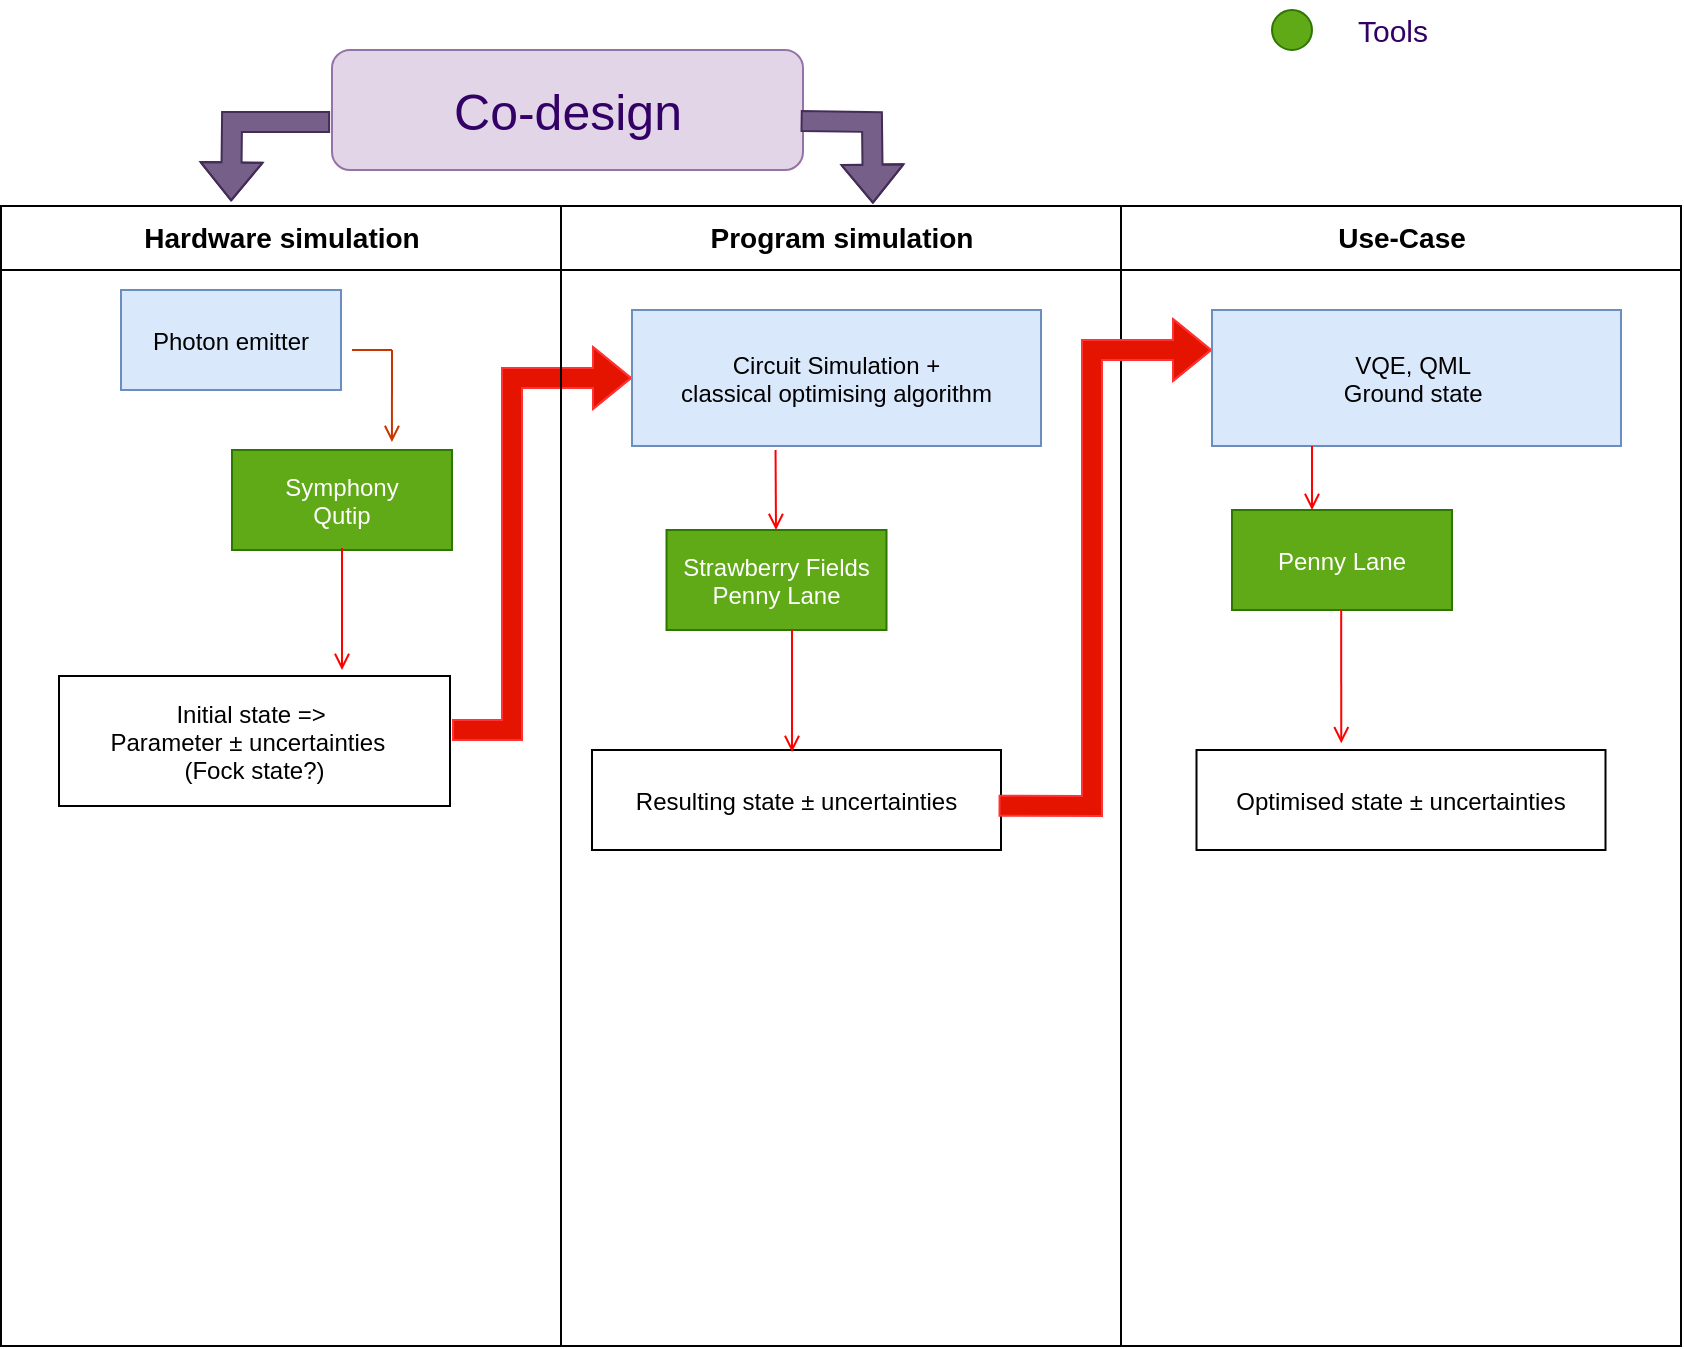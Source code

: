 <mxfile version="20.2.7" type="github" pages="2">
  <diagram name="Page-1" id="e7e014a7-5840-1c2e-5031-d8a46d1fe8dd">
    <mxGraphModel dx="1314" dy="720" grid="1" gridSize="10" guides="1" tooltips="1" connect="1" arrows="1" fold="1" page="1" pageScale="1" pageWidth="1169" pageHeight="826" background="none" math="0" shadow="0">
      <root>
        <mxCell id="0" />
        <mxCell id="1" parent="0" />
        <mxCell id="2" value="Hardware simulation" style="swimlane;whiteSpace=wrap;startSize=32;fontSize=14;" parent="1" vertex="1">
          <mxGeometry x="164.5" y="128" width="280" height="570" as="geometry" />
        </mxCell>
        <mxCell id="7" value="Photon emitter" style="fillColor=#dae8fc;strokeColor=#6c8ebf;" parent="2" vertex="1">
          <mxGeometry x="60" y="42" width="110" height="50" as="geometry" />
        </mxCell>
        <mxCell id="8" value="Symphony&#xa;Qutip" style="fillColor=#60a917;fontColor=#ffffff;strokeColor=#2D7600;" parent="2" vertex="1">
          <mxGeometry x="115.5" y="122" width="110" height="50" as="geometry" />
        </mxCell>
        <mxCell id="9" value="" style="endArrow=open;strokeColor=#C73500;endFill=1;rounded=0;entryX=0.727;entryY=-0.08;entryDx=0;entryDy=0;entryPerimeter=0;fillColor=#fa6800;" parent="2" target="8" edge="1">
          <mxGeometry relative="1" as="geometry">
            <mxPoint x="195.5" y="72" as="sourcePoint" />
            <mxPoint x="195.5" y="112" as="targetPoint" />
          </mxGeometry>
        </mxCell>
        <mxCell id="10" value="Initial state =&gt; &#xa;Parameter ± uncertainties  &#xa;(Fock state?)" style="" parent="2" vertex="1">
          <mxGeometry x="29" y="235" width="195.5" height="65" as="geometry" />
        </mxCell>
        <mxCell id="11" value="" style="endArrow=open;strokeColor=#FF0000;endFill=1;rounded=0;exitX=0.5;exitY=0.98;exitDx=0;exitDy=0;exitPerimeter=0;" parent="2" source="8" edge="1">
          <mxGeometry relative="1" as="geometry">
            <mxPoint x="170.5" y="232" as="targetPoint" />
          </mxGeometry>
        </mxCell>
        <mxCell id="yrNayHVButm88U-MHqYs-51" value="" style="shape=flexArrow;endArrow=classic;html=1;rounded=0;fontSize=15;fontColor=#330066;fillColor=#e51400;strokeColor=#FF3333;" parent="2" edge="1">
          <mxGeometry width="50" height="50" relative="1" as="geometry">
            <mxPoint x="225.5" y="262" as="sourcePoint" />
            <mxPoint x="315.5" y="86" as="targetPoint" />
            <Array as="points">
              <mxPoint x="255.5" y="262" />
              <mxPoint x="255.5" y="86" />
            </Array>
          </mxGeometry>
        </mxCell>
        <mxCell id="3" value="Program simulation" style="swimlane;whiteSpace=wrap;startSize=32;fontSize=14;" parent="1" vertex="1">
          <mxGeometry x="444.5" y="128" width="280" height="570" as="geometry" />
        </mxCell>
        <mxCell id="yrNayHVButm88U-MHqYs-52" value="Circuit Simulation + &#xa;classical optimising algorithm" style="fillColor=#dae8fc;strokeColor=#6c8ebf;" parent="3" vertex="1">
          <mxGeometry x="35.5" y="52" width="204.5" height="68" as="geometry" />
        </mxCell>
        <mxCell id="yrNayHVButm88U-MHqYs-53" value="" style="endArrow=open;strokeColor=#FF0000;endFill=1;rounded=0;exitX=0.5;exitY=0.98;exitDx=0;exitDy=0;exitPerimeter=0;" parent="3" edge="1">
          <mxGeometry relative="1" as="geometry">
            <mxPoint x="107.27" y="122" as="sourcePoint" />
            <mxPoint x="107.5" y="162" as="targetPoint" />
          </mxGeometry>
        </mxCell>
        <mxCell id="yrNayHVButm88U-MHqYs-54" value="Strawberry Fields&#xa;Penny Lane" style="fillColor=#60a917;fontColor=#ffffff;strokeColor=#2D7600;" parent="3" vertex="1">
          <mxGeometry x="52.75" y="162" width="110" height="50" as="geometry" />
        </mxCell>
        <mxCell id="yrNayHVButm88U-MHqYs-55" value="Resulting state ± uncertainties" style="" parent="3" vertex="1">
          <mxGeometry x="15.5" y="272" width="204.5" height="50" as="geometry" />
        </mxCell>
        <mxCell id="yrNayHVButm88U-MHqYs-56" value="" style="endArrow=open;strokeColor=#FF0000;endFill=1;rounded=0;exitX=0.5;exitY=0.98;exitDx=0;exitDy=0;exitPerimeter=0;" parent="3" edge="1">
          <mxGeometry relative="1" as="geometry">
            <mxPoint x="115.5" y="212" as="sourcePoint" />
            <mxPoint x="115.5" y="273" as="targetPoint" />
          </mxGeometry>
        </mxCell>
        <mxCell id="4" value="Use-Case" style="swimlane;whiteSpace=wrap;startSize=32;fontSize=14;" parent="1" vertex="1">
          <mxGeometry x="724.5" y="128" width="280" height="570" as="geometry" />
        </mxCell>
        <mxCell id="yrNayHVButm88U-MHqYs-57" value="" style="shape=flexArrow;endArrow=classic;html=1;rounded=0;fontSize=15;fontColor=#330066;fillColor=#e51400;strokeColor=#FF3333;exitX=0.994;exitY=0.558;exitDx=0;exitDy=0;exitPerimeter=0;" parent="4" source="yrNayHVButm88U-MHqYs-55" edge="1">
          <mxGeometry width="50" height="50" relative="1" as="geometry">
            <mxPoint x="-64.5" y="302" as="sourcePoint" />
            <mxPoint x="45.5" y="72" as="targetPoint" />
            <Array as="points">
              <mxPoint x="-14.5" y="300" />
              <mxPoint x="-14.5" y="72" />
            </Array>
          </mxGeometry>
        </mxCell>
        <mxCell id="yrNayHVButm88U-MHqYs-58" value="VQE, QML &#xa;Ground state " style="fillColor=#dae8fc;strokeColor=#6c8ebf;" parent="4" vertex="1">
          <mxGeometry x="45.5" y="52" width="204.5" height="68" as="geometry" />
        </mxCell>
        <mxCell id="yrNayHVButm88U-MHqYs-59" value="Penny Lane" style="fillColor=#60a917;fontColor=#ffffff;strokeColor=#2D7600;" parent="4" vertex="1">
          <mxGeometry x="55.5" y="152" width="110" height="50" as="geometry" />
        </mxCell>
        <mxCell id="yrNayHVButm88U-MHqYs-60" value="" style="endArrow=open;strokeColor=#FF0000;endFill=1;rounded=0;exitX=0.5;exitY=0.98;exitDx=0;exitDy=0;exitPerimeter=0;" parent="4" edge="1">
          <mxGeometry relative="1" as="geometry">
            <mxPoint x="95.5" y="120" as="sourcePoint" />
            <mxPoint x="95.5" y="152" as="targetPoint" />
          </mxGeometry>
        </mxCell>
        <mxCell id="yrNayHVButm88U-MHqYs-61" value="Optimised state ± uncertainties" style="" parent="4" vertex="1">
          <mxGeometry x="37.75" y="272" width="204.5" height="50" as="geometry" />
        </mxCell>
        <mxCell id="yrNayHVButm88U-MHqYs-68" value="" style="endArrow=open;strokeColor=#FF0000;endFill=1;rounded=0;exitX=0.5;exitY=0.98;exitDx=0;exitDy=0;exitPerimeter=0;entryX=0.354;entryY=-0.067;entryDx=0;entryDy=0;entryPerimeter=0;" parent="4" target="yrNayHVButm88U-MHqYs-61" edge="1">
          <mxGeometry relative="1" as="geometry">
            <mxPoint x="110.08" y="202" as="sourcePoint" />
            <mxPoint x="110.08" y="263.0" as="targetPoint" />
          </mxGeometry>
        </mxCell>
        <mxCell id="yrNayHVButm88U-MHqYs-42" value="" style="endArrow=none;html=1;rounded=0;fillColor=#fa6800;strokeColor=#C73500;" parent="1" edge="1">
          <mxGeometry width="50" height="50" relative="1" as="geometry">
            <mxPoint x="360" y="200" as="sourcePoint" />
            <mxPoint x="340" y="200" as="targetPoint" />
          </mxGeometry>
        </mxCell>
        <mxCell id="yrNayHVButm88U-MHqYs-44" value="&lt;font color=&quot;#330066&quot; style=&quot;font-size: 25px;&quot;&gt;Co-design&lt;/font&gt;" style="rounded=1;whiteSpace=wrap;html=1;fontSize=14;fillColor=#e1d5e7;strokeColor=#9673a6;" parent="1" vertex="1">
          <mxGeometry x="330" y="50" width="235.5" height="60" as="geometry" />
        </mxCell>
        <mxCell id="yrNayHVButm88U-MHqYs-45" value="" style="shape=flexArrow;endArrow=classic;html=1;rounded=0;fontSize=25;fontColor=#330066;entryX=0.557;entryY=-0.002;entryDx=0;entryDy=0;entryPerimeter=0;fillColor=#76608a;strokeColor=#432D57;exitX=0.995;exitY=0.592;exitDx=0;exitDy=0;exitPerimeter=0;" parent="1" source="yrNayHVButm88U-MHqYs-44" target="3" edge="1">
          <mxGeometry width="50" height="50" relative="1" as="geometry">
            <mxPoint x="565.5" y="60" as="sourcePoint" />
            <mxPoint x="615.5" y="10" as="targetPoint" />
            <Array as="points">
              <mxPoint x="600" y="86" />
            </Array>
          </mxGeometry>
        </mxCell>
        <mxCell id="yrNayHVButm88U-MHqYs-46" value="" style="shape=flexArrow;endArrow=classic;html=1;rounded=0;fontSize=25;fontColor=#330066;entryX=0.411;entryY=-0.004;entryDx=0;entryDy=0;entryPerimeter=0;fillColor=#76608a;strokeColor=#432D57;exitX=-0.004;exitY=0.601;exitDx=0;exitDy=0;exitPerimeter=0;" parent="1" source="yrNayHVButm88U-MHqYs-44" target="2" edge="1">
          <mxGeometry width="50" height="50" relative="1" as="geometry">
            <mxPoint x="330" y="90" as="sourcePoint" />
            <mxPoint x="380" y="20" as="targetPoint" />
            <Array as="points">
              <mxPoint x="280" y="86" />
            </Array>
          </mxGeometry>
        </mxCell>
        <mxCell id="yrNayHVButm88U-MHqYs-48" value="" style="ellipse;whiteSpace=wrap;html=1;aspect=fixed;fontSize=25;fontColor=#ffffff;fillColor=#60a917;strokeColor=#2D7600;" parent="1" vertex="1">
          <mxGeometry x="800" y="30" width="20" height="20" as="geometry" />
        </mxCell>
        <mxCell id="yrNayHVButm88U-MHqYs-50" value="&lt;font style=&quot;font-size: 15px;&quot;&gt;Tools&lt;/font&gt;" style="text;html=1;align=center;verticalAlign=middle;resizable=0;points=[];autosize=1;strokeColor=none;fillColor=none;fontSize=14;fontColor=#330066;" parent="1" vertex="1">
          <mxGeometry x="830" y="25" width="60" height="30" as="geometry" />
        </mxCell>
      </root>
    </mxGraphModel>
  </diagram>
  <diagram id="fS5FJSo5ug1atJclDyFW" name="Page-2">
    <mxGraphModel dx="920" dy="504" grid="1" gridSize="10" guides="1" tooltips="1" connect="1" arrows="1" fold="1" page="1" pageScale="1" pageWidth="827" pageHeight="1169" math="0" shadow="0">
      <root>
        <mxCell id="0" />
        <mxCell id="1" parent="0" />
      </root>
    </mxGraphModel>
  </diagram>
</mxfile>
